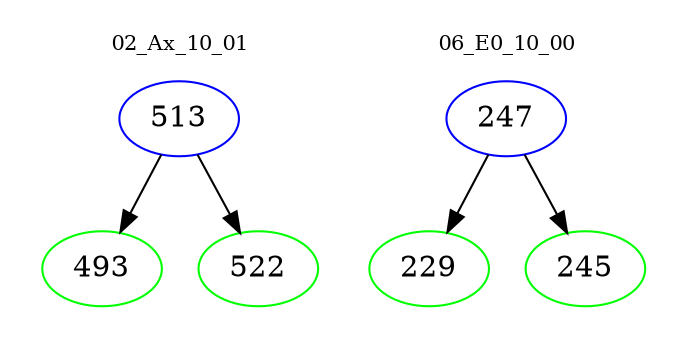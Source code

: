digraph{
subgraph cluster_0 {
color = white
label = "02_Ax_10_01";
fontsize=10;
T0_513 [label="513", color="blue"]
T0_513 -> T0_493 [color="black"]
T0_493 [label="493", color="green"]
T0_513 -> T0_522 [color="black"]
T0_522 [label="522", color="green"]
}
subgraph cluster_1 {
color = white
label = "06_E0_10_00";
fontsize=10;
T1_247 [label="247", color="blue"]
T1_247 -> T1_229 [color="black"]
T1_229 [label="229", color="green"]
T1_247 -> T1_245 [color="black"]
T1_245 [label="245", color="green"]
}
}
